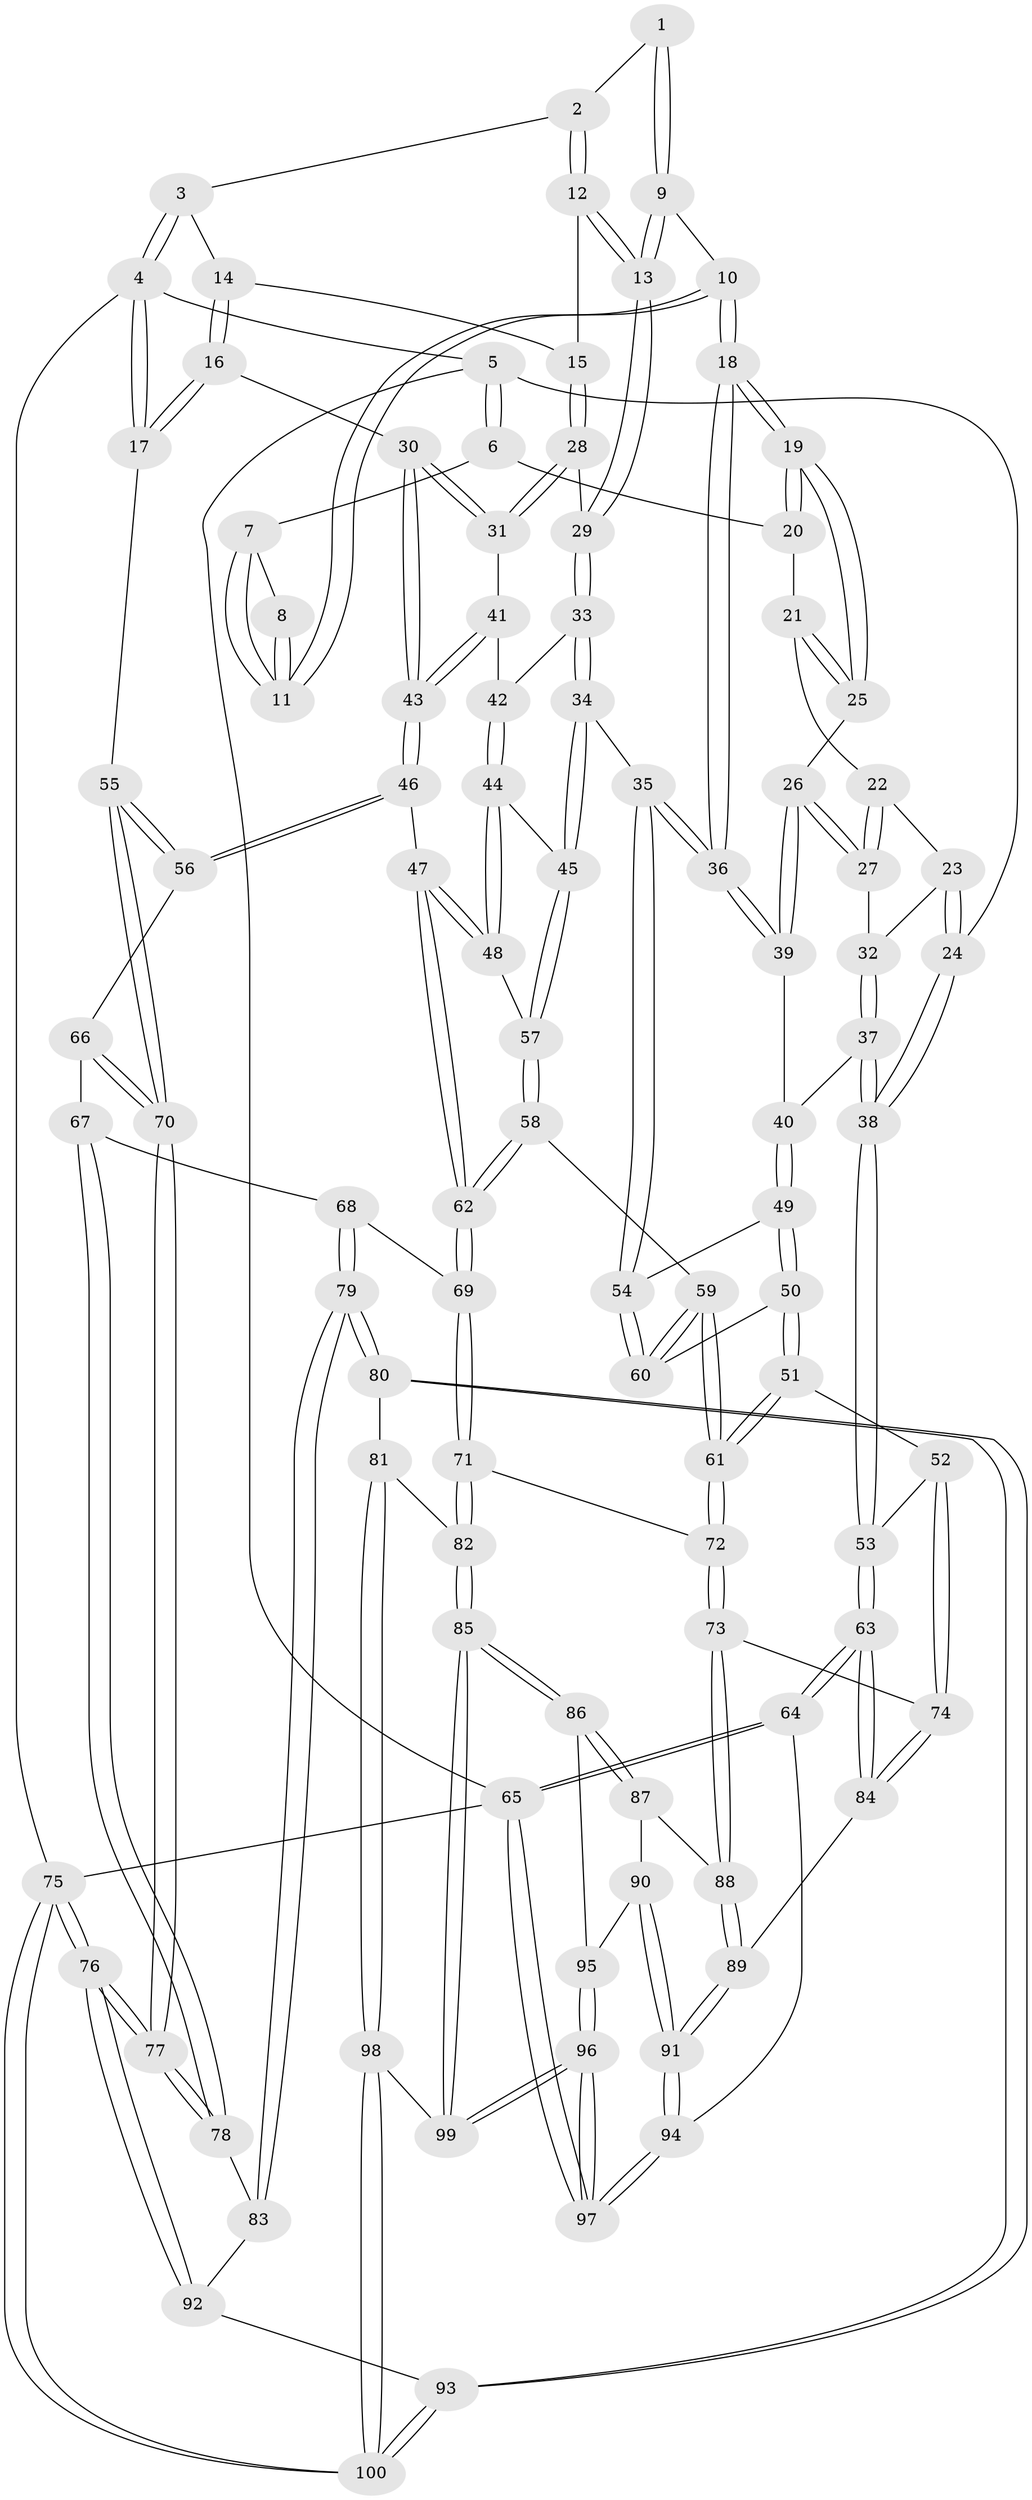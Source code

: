 // Generated by graph-tools (version 1.1) at 2025/51/03/09/25 03:51:01]
// undirected, 100 vertices, 247 edges
graph export_dot {
graph [start="1"]
  node [color=gray90,style=filled];
  1 [pos="+0.5781524634176843+0"];
  2 [pos="+0.7354164013055621+0"];
  3 [pos="+0.84927212686609+0"];
  4 [pos="+1+0"];
  5 [pos="+0+0"];
  6 [pos="+0.2165930741906445+0"];
  7 [pos="+0.25412233756780367+0"];
  8 [pos="+0.5374776743187467+0"];
  9 [pos="+0.5508514033863693+0.13837752554770105"];
  10 [pos="+0.5032299586817855+0.1359173380547927"];
  11 [pos="+0.49762975267844717+0.12005925859024111"];
  12 [pos="+0.7006826236635597+0"];
  13 [pos="+0.6004569373531301+0.14893300529786085"];
  14 [pos="+0.8568011591726219+0.00014724856248779093"];
  15 [pos="+0.7765351023926702+0.136007243956755"];
  16 [pos="+0.9873910978034408+0.2324804224693991"];
  17 [pos="+1+0.2233683242252281"];
  18 [pos="+0.3702824810758839+0.21955655282466216"];
  19 [pos="+0.30160152483947633+0.16199237463069294"];
  20 [pos="+0.23234924311738436+0"];
  21 [pos="+0.12242791122697362+0.12219045031775662"];
  22 [pos="+0.06366568453569063+0.1462085698498229"];
  23 [pos="+0.023456311201501785+0.14613917704426693"];
  24 [pos="+0+0"];
  25 [pos="+0.20002361052275439+0.19654849007848"];
  26 [pos="+0.1677752597759251+0.22347966298792346"];
  27 [pos="+0.1524732327256065+0.22024556957283306"];
  28 [pos="+0.7756422782119643+0.14361528523370531"];
  29 [pos="+0.6333102016499711+0.18007182972986946"];
  30 [pos="+0.96111101665574+0.2396302625454236"];
  31 [pos="+0.9016800644026437+0.22111671625738366"];
  32 [pos="+0.06556767847886036+0.24225015656381202"];
  33 [pos="+0.6417781482251749+0.2532976390767848"];
  34 [pos="+0.382929414645076+0.306984645303342"];
  35 [pos="+0.37443865327836623+0.30082605394372025"];
  36 [pos="+0.37156957808503793+0.2892322238635865"];
  37 [pos="+0.05329175376786051+0.29840066622848765"];
  38 [pos="+0+0.39853200455293103"];
  39 [pos="+0.15719882656383083+0.3138864740326391"];
  40 [pos="+0.14181199464935368+0.33575127293434415"];
  41 [pos="+0.693830819184807+0.3034975937313994"];
  42 [pos="+0.6487866989615432+0.28674381884964606"];
  43 [pos="+0.8215857551560227+0.4257225943097755"];
  44 [pos="+0.604799899822681+0.3573106046406749"];
  45 [pos="+0.4360716384628276+0.3516960483651549"];
  46 [pos="+0.8096189935775483+0.5111629874408519"];
  47 [pos="+0.6605468968377238+0.5210236540598897"];
  48 [pos="+0.6148607847743489+0.41908791314494165"];
  49 [pos="+0.14763505412081432+0.3740810532240527"];
  50 [pos="+0.1422595248550367+0.42948384688739166"];
  51 [pos="+0.09348642129055655+0.5172346761771408"];
  52 [pos="+0.025352811577834037+0.5306001653739865"];
  53 [pos="+0+0.5598392404865754"];
  54 [pos="+0.345451454292977+0.34245911023826453"];
  55 [pos="+1+0.4858582774090778"];
  56 [pos="+0.8132766218475264+0.5150933566115576"];
  57 [pos="+0.46350668871418366+0.46490610853141473"];
  58 [pos="+0.46301458958154273+0.4717389884804822"];
  59 [pos="+0.31804185370603555+0.5672268353418313"];
  60 [pos="+0.3114434635014863+0.4151619314110348"];
  61 [pos="+0.29382945598790267+0.6275716561952631"];
  62 [pos="+0.579880926435674+0.6026723766732545"];
  63 [pos="+0+0.6995479448107536"];
  64 [pos="+0+0.8833684953771593"];
  65 [pos="+0+1"];
  66 [pos="+0.8243411244439456+0.5578116741972688"];
  67 [pos="+0.823559273270851+0.6219199584342043"];
  68 [pos="+0.6949323814357237+0.7174500120929651"];
  69 [pos="+0.568918693276789+0.6334249927888965"];
  70 [pos="+1+0.7391429134452604"];
  71 [pos="+0.463057952272231+0.7223003973125373"];
  72 [pos="+0.30263062974712895+0.6509313384044068"];
  73 [pos="+0.2076244585165328+0.7687159380686912"];
  74 [pos="+0.17549157126997778+0.7698431769185919"];
  75 [pos="+1+1"];
  76 [pos="+1+0.9848675616753468"];
  77 [pos="+1+0.7723320977364714"];
  78 [pos="+0.8654958536255891+0.7109750702517706"];
  79 [pos="+0.739718708892374+0.8461867144947468"];
  80 [pos="+0.7166971785189066+0.8713449454789713"];
  81 [pos="+0.6364948169011839+0.9128679518433447"];
  82 [pos="+0.46813736359737784+0.7474858994209724"];
  83 [pos="+0.7947820153611391+0.8328867772439046"];
  84 [pos="+0.01672217292787049+0.7894129706556995"];
  85 [pos="+0.33661470876113253+1"];
  86 [pos="+0.28727210521174024+0.9617402125775443"];
  87 [pos="+0.21859388616196415+0.8151355540062513"];
  88 [pos="+0.2179114488562928+0.8128726435594467"];
  89 [pos="+0.08322073073021648+0.921457137047476"];
  90 [pos="+0.11275630696207509+0.9399514952278152"];
  91 [pos="+0.08995839034926548+0.9390762329096111"];
  92 [pos="+0.8577558801494405+0.8650434092486852"];
  93 [pos="+0.8383148876195619+1"];
  94 [pos="+0.07246956742059672+0.9708122638433923"];
  95 [pos="+0.14027030249749078+0.9481391970252928"];
  96 [pos="+0.17548313624230463+1"];
  97 [pos="+0.03861511459819308+1"];
  98 [pos="+0.5415681209284599+1"];
  99 [pos="+0.3806230012264132+1"];
  100 [pos="+1+1"];
  1 -- 2;
  1 -- 9;
  1 -- 9;
  2 -- 3;
  2 -- 12;
  2 -- 12;
  3 -- 4;
  3 -- 4;
  3 -- 14;
  4 -- 5;
  4 -- 17;
  4 -- 17;
  4 -- 75;
  5 -- 6;
  5 -- 6;
  5 -- 24;
  5 -- 65;
  6 -- 7;
  6 -- 20;
  7 -- 8;
  7 -- 11;
  7 -- 11;
  8 -- 11;
  8 -- 11;
  9 -- 10;
  9 -- 13;
  9 -- 13;
  10 -- 11;
  10 -- 11;
  10 -- 18;
  10 -- 18;
  12 -- 13;
  12 -- 13;
  12 -- 15;
  13 -- 29;
  13 -- 29;
  14 -- 15;
  14 -- 16;
  14 -- 16;
  15 -- 28;
  15 -- 28;
  16 -- 17;
  16 -- 17;
  16 -- 30;
  17 -- 55;
  18 -- 19;
  18 -- 19;
  18 -- 36;
  18 -- 36;
  19 -- 20;
  19 -- 20;
  19 -- 25;
  19 -- 25;
  20 -- 21;
  21 -- 22;
  21 -- 25;
  21 -- 25;
  22 -- 23;
  22 -- 27;
  22 -- 27;
  23 -- 24;
  23 -- 24;
  23 -- 32;
  24 -- 38;
  24 -- 38;
  25 -- 26;
  26 -- 27;
  26 -- 27;
  26 -- 39;
  26 -- 39;
  27 -- 32;
  28 -- 29;
  28 -- 31;
  28 -- 31;
  29 -- 33;
  29 -- 33;
  30 -- 31;
  30 -- 31;
  30 -- 43;
  30 -- 43;
  31 -- 41;
  32 -- 37;
  32 -- 37;
  33 -- 34;
  33 -- 34;
  33 -- 42;
  34 -- 35;
  34 -- 45;
  34 -- 45;
  35 -- 36;
  35 -- 36;
  35 -- 54;
  35 -- 54;
  36 -- 39;
  36 -- 39;
  37 -- 38;
  37 -- 38;
  37 -- 40;
  38 -- 53;
  38 -- 53;
  39 -- 40;
  40 -- 49;
  40 -- 49;
  41 -- 42;
  41 -- 43;
  41 -- 43;
  42 -- 44;
  42 -- 44;
  43 -- 46;
  43 -- 46;
  44 -- 45;
  44 -- 48;
  44 -- 48;
  45 -- 57;
  45 -- 57;
  46 -- 47;
  46 -- 56;
  46 -- 56;
  47 -- 48;
  47 -- 48;
  47 -- 62;
  47 -- 62;
  48 -- 57;
  49 -- 50;
  49 -- 50;
  49 -- 54;
  50 -- 51;
  50 -- 51;
  50 -- 60;
  51 -- 52;
  51 -- 61;
  51 -- 61;
  52 -- 53;
  52 -- 74;
  52 -- 74;
  53 -- 63;
  53 -- 63;
  54 -- 60;
  54 -- 60;
  55 -- 56;
  55 -- 56;
  55 -- 70;
  55 -- 70;
  56 -- 66;
  57 -- 58;
  57 -- 58;
  58 -- 59;
  58 -- 62;
  58 -- 62;
  59 -- 60;
  59 -- 60;
  59 -- 61;
  59 -- 61;
  61 -- 72;
  61 -- 72;
  62 -- 69;
  62 -- 69;
  63 -- 64;
  63 -- 64;
  63 -- 84;
  63 -- 84;
  64 -- 65;
  64 -- 65;
  64 -- 94;
  65 -- 97;
  65 -- 97;
  65 -- 75;
  66 -- 67;
  66 -- 70;
  66 -- 70;
  67 -- 68;
  67 -- 78;
  67 -- 78;
  68 -- 69;
  68 -- 79;
  68 -- 79;
  69 -- 71;
  69 -- 71;
  70 -- 77;
  70 -- 77;
  71 -- 72;
  71 -- 82;
  71 -- 82;
  72 -- 73;
  72 -- 73;
  73 -- 74;
  73 -- 88;
  73 -- 88;
  74 -- 84;
  74 -- 84;
  75 -- 76;
  75 -- 76;
  75 -- 100;
  75 -- 100;
  76 -- 77;
  76 -- 77;
  76 -- 92;
  76 -- 92;
  77 -- 78;
  77 -- 78;
  78 -- 83;
  79 -- 80;
  79 -- 80;
  79 -- 83;
  79 -- 83;
  80 -- 81;
  80 -- 93;
  80 -- 93;
  81 -- 82;
  81 -- 98;
  81 -- 98;
  82 -- 85;
  82 -- 85;
  83 -- 92;
  84 -- 89;
  85 -- 86;
  85 -- 86;
  85 -- 99;
  85 -- 99;
  86 -- 87;
  86 -- 87;
  86 -- 95;
  87 -- 88;
  87 -- 90;
  88 -- 89;
  88 -- 89;
  89 -- 91;
  89 -- 91;
  90 -- 91;
  90 -- 91;
  90 -- 95;
  91 -- 94;
  91 -- 94;
  92 -- 93;
  93 -- 100;
  93 -- 100;
  94 -- 97;
  94 -- 97;
  95 -- 96;
  95 -- 96;
  96 -- 97;
  96 -- 97;
  96 -- 99;
  96 -- 99;
  98 -- 99;
  98 -- 100;
  98 -- 100;
}
